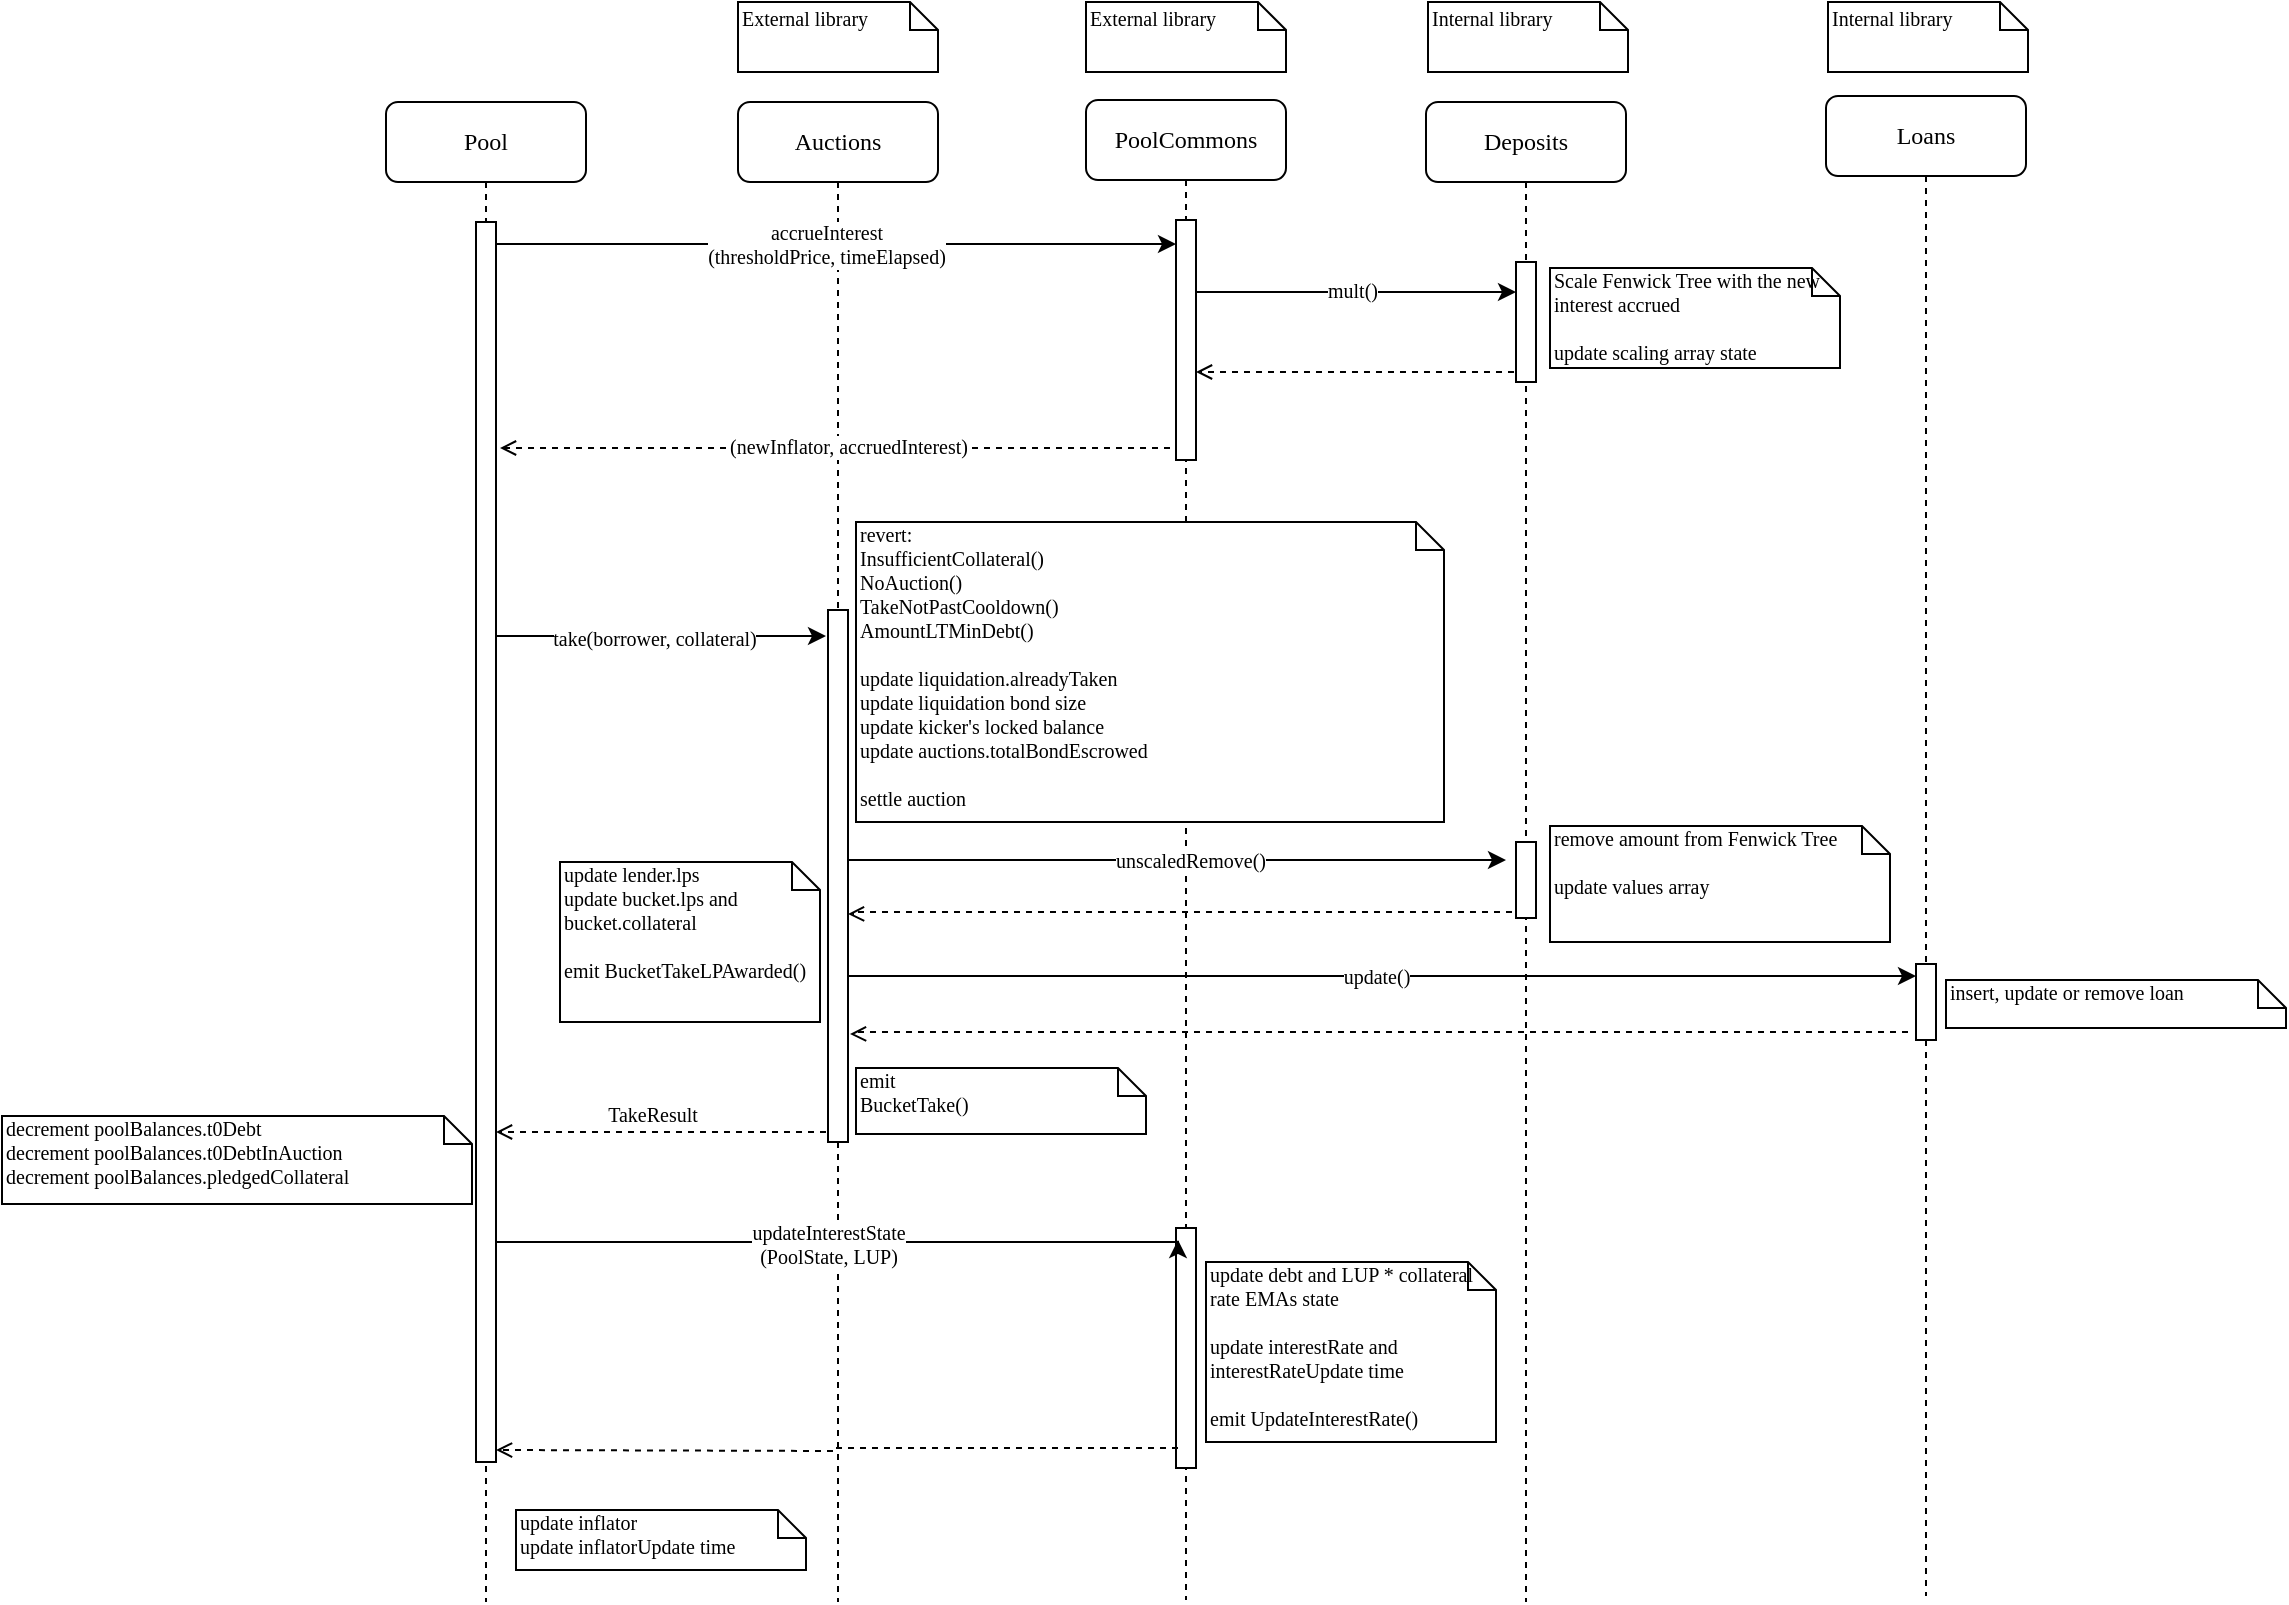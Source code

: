 <mxfile version="20.8.3" type="device"><diagram name="Page-1" id="13e1069c-82ec-6db2-03f1-153e76fe0fe0"><mxGraphModel dx="2534" dy="790" grid="1" gridSize="10" guides="1" tooltips="1" connect="1" arrows="1" fold="1" page="1" pageScale="1" pageWidth="1100" pageHeight="850" background="none" math="0" shadow="0"><root><mxCell id="0"/><mxCell id="1" parent="0"/><mxCell id="7baba1c4bc27f4b0-2" value="Auctions" style="shape=umlLifeline;perimeter=lifelinePerimeter;whiteSpace=wrap;html=1;container=1;collapsible=0;recursiveResize=0;outlineConnect=0;rounded=1;shadow=0;comic=0;labelBackgroundColor=none;strokeWidth=1;fontFamily=Verdana;fontSize=12;align=center;" parent="1" vertex="1"><mxGeometry x="276" y="80" width="100" height="750" as="geometry"/></mxCell><mxCell id="7baba1c4bc27f4b0-10" value="" style="html=1;points=[];perimeter=orthogonalPerimeter;rounded=0;shadow=0;comic=0;labelBackgroundColor=none;strokeWidth=1;fontFamily=Verdana;fontSize=12;align=center;" parent="7baba1c4bc27f4b0-2" vertex="1"><mxGeometry x="45" y="254" width="10" height="266" as="geometry"/></mxCell><mxCell id="OZIXumOx-P3Wxb6WJyRX-20" value="&lt;div&gt;update lender.lps&lt;/div&gt;&lt;div&gt;update bucket.lps and bucket.collateral&lt;br&gt;&lt;/div&gt;&lt;div&gt;&lt;br&gt;&lt;/div&gt;&lt;div&gt;emit BucketTakeLPAwarded()&lt;br&gt;&lt;/div&gt;" style="shape=note;whiteSpace=wrap;html=1;size=14;verticalAlign=top;align=left;spacingTop=-6;rounded=0;shadow=0;comic=0;labelBackgroundColor=none;strokeWidth=1;fontFamily=Verdana;fontSize=10;" vertex="1" parent="7baba1c4bc27f4b0-2"><mxGeometry x="-89" y="380" width="130" height="80" as="geometry"/></mxCell><mxCell id="7baba1c4bc27f4b0-3" value="PoolCommons" style="shape=umlLifeline;perimeter=lifelinePerimeter;whiteSpace=wrap;html=1;container=1;collapsible=0;recursiveResize=0;outlineConnect=0;rounded=1;shadow=0;comic=0;labelBackgroundColor=none;strokeWidth=1;fontFamily=Verdana;fontSize=12;align=center;" parent="1" vertex="1"><mxGeometry x="450" y="79" width="100" height="750" as="geometry"/></mxCell><mxCell id="4Fi33i3VNf01kXt7bkc9-4" value="" style="html=1;points=[];perimeter=orthogonalPerimeter;rounded=0;shadow=0;comic=0;labelBackgroundColor=none;strokeWidth=1;fontFamily=Verdana;fontSize=12;align=center;" parent="7baba1c4bc27f4b0-3" vertex="1"><mxGeometry x="45" y="60" width="10" height="120" as="geometry"/></mxCell><mxCell id="4Fi33i3VNf01kXt7bkc9-36" value="" style="html=1;points=[];perimeter=orthogonalPerimeter;rounded=0;shadow=0;comic=0;labelBackgroundColor=none;strokeWidth=1;fontFamily=Verdana;fontSize=12;align=center;" parent="7baba1c4bc27f4b0-3" vertex="1"><mxGeometry x="45" y="564" width="10" height="120" as="geometry"/></mxCell><mxCell id="7baba1c4bc27f4b0-4" value="&lt;font&gt;Deposits&lt;/font&gt;" style="shape=umlLifeline;perimeter=lifelinePerimeter;whiteSpace=wrap;html=1;container=1;collapsible=0;recursiveResize=0;outlineConnect=0;rounded=1;shadow=0;comic=0;labelBackgroundColor=none;strokeWidth=1;fontFamily=Verdana;fontSize=12;align=center;" parent="1" vertex="1"><mxGeometry x="620" y="80" width="100" height="750" as="geometry"/></mxCell><mxCell id="4Fi33i3VNf01kXt7bkc9-14" value="" style="html=1;points=[];perimeter=orthogonalPerimeter;rounded=0;shadow=0;comic=0;labelBackgroundColor=none;strokeWidth=1;fontFamily=Verdana;fontSize=12;align=center;" parent="7baba1c4bc27f4b0-4" vertex="1"><mxGeometry x="45" y="80" width="10" height="60" as="geometry"/></mxCell><mxCell id="OZIXumOx-P3Wxb6WJyRX-15" value="" style="html=1;points=[];perimeter=orthogonalPerimeter;rounded=0;shadow=0;comic=0;labelBackgroundColor=none;strokeWidth=1;fontFamily=Verdana;fontSize=12;align=center;" vertex="1" parent="7baba1c4bc27f4b0-4"><mxGeometry x="45" y="370" width="10" height="38" as="geometry"/></mxCell><mxCell id="7baba1c4bc27f4b0-8" value="Pool" style="shape=umlLifeline;perimeter=lifelinePerimeter;whiteSpace=wrap;html=1;container=1;collapsible=0;recursiveResize=0;outlineConnect=0;rounded=1;shadow=0;comic=0;labelBackgroundColor=none;strokeWidth=1;fontFamily=Verdana;fontSize=12;align=center;" parent="1" vertex="1"><mxGeometry x="100" y="80" width="100" height="750" as="geometry"/></mxCell><mxCell id="7baba1c4bc27f4b0-9" value="" style="html=1;points=[];perimeter=orthogonalPerimeter;rounded=0;shadow=0;comic=0;labelBackgroundColor=none;strokeWidth=1;fontFamily=Verdana;fontSize=12;align=center;" parent="7baba1c4bc27f4b0-8" vertex="1"><mxGeometry x="45" y="60" width="10" height="620" as="geometry"/></mxCell><mxCell id="7baba1c4bc27f4b0-41" value="&lt;font style=&quot;font-size: 10px;&quot; face=&quot;Tahoma&quot;&gt;External library&lt;br&gt;&lt;/font&gt;" style="shape=note;whiteSpace=wrap;html=1;size=14;verticalAlign=top;align=left;spacingTop=-6;rounded=0;shadow=0;comic=0;labelBackgroundColor=none;strokeWidth=1;fontFamily=Verdana;fontSize=12" parent="1" vertex="1"><mxGeometry x="276" y="30" width="100" height="35" as="geometry"/></mxCell><mxCell id="7baba1c4bc27f4b0-42" value="&lt;font style=&quot;font-size: 10px;&quot; face=&quot;Tahoma&quot;&gt;External library&lt;br&gt;&lt;/font&gt;" style="shape=note;whiteSpace=wrap;html=1;size=14;verticalAlign=top;align=left;spacingTop=-6;rounded=0;shadow=0;comic=0;labelBackgroundColor=none;strokeWidth=1;fontFamily=Verdana;fontSize=12" parent="1" vertex="1"><mxGeometry x="450" y="30" width="100" height="35" as="geometry"/></mxCell><mxCell id="7baba1c4bc27f4b0-43" value="&lt;font style=&quot;font-size: 10px;&quot; face=&quot;Tahoma&quot;&gt;Internal library&lt;br&gt;&lt;/font&gt;" style="shape=note;whiteSpace=wrap;html=1;size=14;verticalAlign=top;align=left;spacingTop=-6;rounded=0;shadow=0;comic=0;labelBackgroundColor=none;strokeWidth=1;fontFamily=Verdana;fontSize=12" parent="1" vertex="1"><mxGeometry x="621" y="30" width="100" height="35" as="geometry"/></mxCell><mxCell id="4Fi33i3VNf01kXt7bkc9-8" style="edgeStyle=orthogonalEdgeStyle;rounded=0;orthogonalLoop=1;jettySize=auto;html=1;fontFamily=Tahoma;fontSize=10;entryX=0;entryY=0.092;entryDx=0;entryDy=0;entryPerimeter=0;" parent="1" source="7baba1c4bc27f4b0-9" target="4Fi33i3VNf01kXt7bkc9-4" edge="1"><mxGeometry relative="1" as="geometry"><mxPoint x="490" y="150" as="targetPoint"/><Array as="points"><mxPoint x="210" y="151"/><mxPoint x="210" y="151"/></Array></mxGeometry></mxCell><mxCell id="4Fi33i3VNf01kXt7bkc9-11" value="&lt;div&gt;accrueInterest&lt;/div&gt;&lt;div&gt;(thresholdPrice, timeElapsed)&lt;/div&gt;" style="edgeLabel;html=1;align=center;verticalAlign=middle;resizable=0;points=[];fontSize=10;fontFamily=Tahoma;" parent="4Fi33i3VNf01kXt7bkc9-8" vertex="1" connectable="0"><mxGeometry x="-0.082" relative="1" as="geometry"><mxPoint x="8" as="offset"/></mxGeometry></mxCell><mxCell id="4Fi33i3VNf01kXt7bkc9-10" style="edgeStyle=orthogonalEdgeStyle;rounded=0;orthogonalLoop=1;jettySize=auto;html=1;fontFamily=Tahoma;fontSize=10;dashed=1;endArrow=open;endFill=0;" parent="1" edge="1"><mxGeometry relative="1" as="geometry"><mxPoint x="492" y="253" as="sourcePoint"/><mxPoint x="157" y="253" as="targetPoint"/><Array as="points"><mxPoint x="207" y="253"/><mxPoint x="207" y="253"/></Array></mxGeometry></mxCell><mxCell id="4Fi33i3VNf01kXt7bkc9-13" value="(newInflator, accruedInterest)" style="edgeLabel;html=1;align=center;verticalAlign=middle;resizable=0;points=[];fontSize=10;fontFamily=Tahoma;" parent="4Fi33i3VNf01kXt7bkc9-10" vertex="1" connectable="0"><mxGeometry x="0.128" y="-1" relative="1" as="geometry"><mxPoint x="28" as="offset"/></mxGeometry></mxCell><mxCell id="4Fi33i3VNf01kXt7bkc9-17" style="edgeStyle=orthogonalEdgeStyle;rounded=0;orthogonalLoop=1;jettySize=auto;html=1;fontFamily=Tahoma;fontSize=10;endArrow=classic;endFill=1;" parent="1" edge="1"><mxGeometry relative="1" as="geometry"><mxPoint x="505" y="175" as="sourcePoint"/><mxPoint x="665" y="175" as="targetPoint"/><Array as="points"><mxPoint x="550" y="175"/><mxPoint x="550" y="175"/></Array></mxGeometry></mxCell><mxCell id="4Fi33i3VNf01kXt7bkc9-18" value="mult()" style="edgeLabel;html=1;align=center;verticalAlign=middle;resizable=0;points=[];fontSize=10;fontFamily=Tahoma;" parent="4Fi33i3VNf01kXt7bkc9-17" vertex="1" connectable="0"><mxGeometry x="-0.125" y="-3" relative="1" as="geometry"><mxPoint x="8" y="-4" as="offset"/></mxGeometry></mxCell><mxCell id="4Fi33i3VNf01kXt7bkc9-20" value="&lt;div&gt;Scale Fenwick Tree with the new interest accrued&lt;/div&gt;&lt;div&gt;&lt;br&gt;&lt;/div&gt;&lt;div&gt;update scaling array state&lt;br&gt;&lt;/div&gt;" style="shape=note;whiteSpace=wrap;html=1;size=14;verticalAlign=top;align=left;spacingTop=-6;rounded=0;shadow=0;comic=0;labelBackgroundColor=none;strokeWidth=1;fontFamily=Verdana;fontSize=10;" parent="1" vertex="1"><mxGeometry x="682" y="163" width="145" height="50" as="geometry"/></mxCell><mxCell id="4Fi33i3VNf01kXt7bkc9-22" style="edgeStyle=orthogonalEdgeStyle;rounded=0;orthogonalLoop=1;jettySize=auto;html=1;fontFamily=Verdana;fontSize=10;endArrow=open;endFill=0;exitX=-0.1;exitY=0.917;exitDx=0;exitDy=0;exitPerimeter=0;dashed=1;" parent="1" source="4Fi33i3VNf01kXt7bkc9-14" target="4Fi33i3VNf01kXt7bkc9-4" edge="1"><mxGeometry relative="1" as="geometry"><mxPoint x="510" y="215" as="targetPoint"/><Array as="points"><mxPoint x="540" y="215"/><mxPoint x="540" y="215"/></Array></mxGeometry></mxCell><mxCell id="4Fi33i3VNf01kXt7bkc9-23" style="edgeStyle=orthogonalEdgeStyle;rounded=0;orthogonalLoop=1;jettySize=auto;html=1;fontFamily=Verdana;fontSize=10;endArrow=classic;endFill=1;" parent="1" edge="1"><mxGeometry relative="1" as="geometry"><mxPoint x="320" y="347" as="targetPoint"/><Array as="points"><mxPoint x="190" y="347"/><mxPoint x="190" y="347"/></Array><mxPoint x="155" y="347" as="sourcePoint"/></mxGeometry></mxCell><mxCell id="4Fi33i3VNf01kXt7bkc9-24" value="take(borrower, collateral)" style="edgeLabel;html=1;align=center;verticalAlign=middle;resizable=0;points=[];fontSize=10;fontFamily=Verdana;" parent="4Fi33i3VNf01kXt7bkc9-23" vertex="1" connectable="0"><mxGeometry x="-0.151" y="-2" relative="1" as="geometry"><mxPoint x="9" y="-1" as="offset"/></mxGeometry></mxCell><mxCell id="4Fi33i3VNf01kXt7bkc9-34" value="decrement poolBalances.t0Debt&lt;br&gt;decrement poolBalances.t0DebtInAuction&lt;br&gt;decrement poolBalances.pledgedCollateral" style="shape=note;whiteSpace=wrap;html=1;size=14;verticalAlign=top;align=left;spacingTop=-6;rounded=0;shadow=0;comic=0;labelBackgroundColor=none;strokeWidth=1;fontFamily=Verdana;fontSize=10;" parent="1" vertex="1"><mxGeometry x="-92" y="587" width="235" height="44" as="geometry"/></mxCell><mxCell id="4Fi33i3VNf01kXt7bkc9-35" style="edgeStyle=orthogonalEdgeStyle;rounded=0;orthogonalLoop=1;jettySize=auto;html=1;dashed=1;fontFamily=Verdana;fontSize=10;endArrow=open;endFill=0;" parent="1" edge="1"><mxGeometry relative="1" as="geometry"><mxPoint x="320" y="595" as="sourcePoint"/><mxPoint x="155" y="595" as="targetPoint"/></mxGeometry></mxCell><mxCell id="4Fi33i3VNf01kXt7bkc9-37" style="edgeStyle=orthogonalEdgeStyle;rounded=0;orthogonalLoop=1;jettySize=auto;html=1;entryX=0.1;entryY=0.05;entryDx=0;entryDy=0;entryPerimeter=0;fontFamily=Verdana;fontSize=10;endArrow=classic;endFill=1;" parent="1" target="4Fi33i3VNf01kXt7bkc9-36" edge="1"><mxGeometry relative="1" as="geometry"><mxPoint x="155" y="650" as="sourcePoint"/><Array as="points"><mxPoint x="240" y="650"/><mxPoint x="240" y="650"/></Array></mxGeometry></mxCell><mxCell id="4Fi33i3VNf01kXt7bkc9-39" value="&lt;div&gt;updateInterestState&lt;/div&gt;&lt;div&gt;(PoolState, LUP)&lt;br&gt;&lt;/div&gt;" style="edgeLabel;html=1;align=center;verticalAlign=middle;resizable=0;points=[];fontSize=10;fontFamily=Verdana;" parent="4Fi33i3VNf01kXt7bkc9-37" vertex="1" connectable="0"><mxGeometry x="0.396" y="-1" relative="1" as="geometry"><mxPoint x="-73" as="offset"/></mxGeometry></mxCell><mxCell id="4Fi33i3VNf01kXt7bkc9-38" style="edgeStyle=orthogonalEdgeStyle;rounded=0;orthogonalLoop=1;jettySize=auto;html=1;dashed=1;fontFamily=Verdana;fontSize=10;endArrow=open;endFill=0;exitX=0.1;exitY=0.917;exitDx=0;exitDy=0;exitPerimeter=0;" parent="1" source="4Fi33i3VNf01kXt7bkc9-36" edge="1"><mxGeometry relative="1" as="geometry"><mxPoint x="490" y="754" as="sourcePoint"/><mxPoint x="155" y="754" as="targetPoint"/><Array as="points"/></mxGeometry></mxCell><mxCell id="4Fi33i3VNf01kXt7bkc9-40" value="&lt;div&gt;update debt and LUP * collateral rate EMAs state&lt;/div&gt;&lt;div&gt;&lt;br&gt;&lt;/div&gt;&lt;div&gt;update interestRate and interestRateUpdate time&lt;br&gt;&lt;/div&gt;&lt;div&gt;&lt;br&gt;&lt;/div&gt;&lt;div&gt;emit UpdateInterestRate()&lt;br&gt;&lt;/div&gt;" style="shape=note;whiteSpace=wrap;html=1;size=14;verticalAlign=top;align=left;spacingTop=-6;rounded=0;shadow=0;comic=0;labelBackgroundColor=none;strokeWidth=1;fontFamily=Verdana;fontSize=10;" parent="1" vertex="1"><mxGeometry x="510" y="660" width="145" height="90" as="geometry"/></mxCell><mxCell id="4Fi33i3VNf01kXt7bkc9-41" value="&lt;div&gt;update inflator&lt;/div&gt;&lt;div&gt;update inflatorUpdate time&lt;br&gt;&lt;/div&gt;" style="shape=note;whiteSpace=wrap;html=1;size=14;verticalAlign=top;align=left;spacingTop=-6;rounded=0;shadow=0;comic=0;labelBackgroundColor=none;strokeWidth=1;fontFamily=Verdana;fontSize=10;" parent="1" vertex="1"><mxGeometry x="165" y="784" width="145" height="30" as="geometry"/></mxCell><mxCell id="4Fi33i3VNf01kXt7bkc9-49" value="Loans" style="shape=umlLifeline;perimeter=lifelinePerimeter;whiteSpace=wrap;html=1;container=1;collapsible=0;recursiveResize=0;outlineConnect=0;rounded=1;shadow=0;comic=0;labelBackgroundColor=none;strokeWidth=1;fontFamily=Verdana;fontSize=12;align=center;" parent="1" vertex="1"><mxGeometry x="820" y="77" width="100" height="750" as="geometry"/></mxCell><mxCell id="4Fi33i3VNf01kXt7bkc9-51" value="" style="html=1;points=[];perimeter=orthogonalPerimeter;rounded=0;shadow=0;comic=0;labelBackgroundColor=none;strokeWidth=1;fontFamily=Verdana;fontSize=12;align=center;" parent="4Fi33i3VNf01kXt7bkc9-49" vertex="1"><mxGeometry x="45" y="434" width="10" height="38" as="geometry"/></mxCell><mxCell id="4Fi33i3VNf01kXt7bkc9-52" value="&lt;font style=&quot;font-size: 10px;&quot; face=&quot;Tahoma&quot;&gt;Internal library&lt;br&gt;&lt;/font&gt;" style="shape=note;whiteSpace=wrap;html=1;size=14;verticalAlign=top;align=left;spacingTop=-6;rounded=0;shadow=0;comic=0;labelBackgroundColor=none;strokeWidth=1;fontFamily=Verdana;fontSize=12" parent="1" vertex="1"><mxGeometry x="821" y="30" width="100" height="35" as="geometry"/></mxCell><mxCell id="4Fi33i3VNf01kXt7bkc9-54" style="edgeStyle=orthogonalEdgeStyle;rounded=0;orthogonalLoop=1;jettySize=auto;html=1;fontFamily=Verdana;fontSize=10;endArrow=open;endFill=0;exitX=-0.1;exitY=0.917;exitDx=0;exitDy=0;exitPerimeter=0;dashed=1;entryX=0.9;entryY=0.651;entryDx=0;entryDy=0;entryPerimeter=0;" parent="1" edge="1"><mxGeometry relative="1" as="geometry"><mxPoint x="861" y="545.02" as="sourcePoint"/><mxPoint x="332" y="546.033" as="targetPoint"/><Array as="points"><mxPoint x="336" y="546"/></Array></mxGeometry></mxCell><mxCell id="4Fi33i3VNf01kXt7bkc9-55" value="insert, update or remove loan" style="shape=note;whiteSpace=wrap;html=1;size=14;verticalAlign=top;align=left;spacingTop=-6;rounded=0;shadow=0;comic=0;labelBackgroundColor=none;strokeWidth=1;fontFamily=Verdana;fontSize=10;" parent="1" vertex="1"><mxGeometry x="880" y="519" width="170" height="24" as="geometry"/></mxCell><mxCell id="OZIXumOx-P3Wxb6WJyRX-2" value="TakeResult" style="edgeLabel;html=1;align=center;verticalAlign=middle;resizable=0;points=[];fontSize=10;fontFamily=Verdana;" vertex="1" connectable="0" parent="1"><mxGeometry x="237.5" y="590" as="geometry"><mxPoint x="-5" y="-4" as="offset"/></mxGeometry></mxCell><mxCell id="OZIXumOx-P3Wxb6WJyRX-3" value="&lt;div&gt;revert:&lt;/div&gt;InsufficientCollateral()&lt;br&gt;NoAuction()&lt;br&gt;TakeNotPastCooldown()&lt;br&gt;AmountLTMinDebt()&lt;div&gt;&lt;br&gt;&lt;/div&gt;update liquidation.alreadyTaken&lt;br&gt;update liquidation bond size&lt;br&gt;update kicker's locked balance&lt;br&gt;&lt;div&gt;update auctions.totalBondEscrowed&lt;/div&gt;&lt;div&gt;&lt;br&gt;&lt;/div&gt;&lt;div&gt;settle auction&lt;br&gt;&lt;/div&gt;" style="shape=note;whiteSpace=wrap;html=1;size=14;verticalAlign=top;align=left;spacingTop=-6;rounded=0;shadow=0;comic=0;labelBackgroundColor=none;strokeWidth=1;fontFamily=Verdana;fontSize=10;" vertex="1" parent="1"><mxGeometry x="335" y="290" width="294" height="150" as="geometry"/></mxCell><mxCell id="OZIXumOx-P3Wxb6WJyRX-4" style="edgeStyle=orthogonalEdgeStyle;rounded=0;orthogonalLoop=1;jettySize=auto;html=1;entryX=0;entryY=0.158;entryDx=0;entryDy=0;entryPerimeter=0;fontFamily=Tahoma;fontSize=12;fontColor=#666666;endArrow=classic;endFill=1;" edge="1" parent="1"><mxGeometry relative="1" as="geometry"><mxPoint x="331" y="517" as="sourcePoint"/><mxPoint x="865" y="517.004" as="targetPoint"/><Array as="points"><mxPoint x="470" y="517"/><mxPoint x="470" y="517"/></Array></mxGeometry></mxCell><mxCell id="OZIXumOx-P3Wxb6WJyRX-6" value="update()" style="edgeLabel;html=1;align=center;verticalAlign=middle;resizable=0;points=[];fontSize=10;fontFamily=Tahoma;" vertex="1" connectable="0" parent="1"><mxGeometry x="593" y="314" as="geometry"><mxPoint x="2" y="203" as="offset"/></mxGeometry></mxCell><mxCell id="OZIXumOx-P3Wxb6WJyRX-14" value="&lt;div&gt;emit&lt;/div&gt;&lt;div&gt;BucketTake()&lt;br&gt;&lt;/div&gt;" style="shape=note;whiteSpace=wrap;html=1;size=14;verticalAlign=top;align=left;spacingTop=-6;rounded=0;shadow=0;comic=0;labelBackgroundColor=none;strokeWidth=1;fontFamily=Verdana;fontSize=10;" vertex="1" parent="1"><mxGeometry x="335" y="563" width="145" height="33" as="geometry"/></mxCell><mxCell id="OZIXumOx-P3Wxb6WJyRX-16" style="edgeStyle=orthogonalEdgeStyle;rounded=0;orthogonalLoop=1;jettySize=auto;html=1;fontFamily=Tahoma;fontSize=12;fontColor=#666666;endArrow=classic;endFill=1;" edge="1" parent="1"><mxGeometry relative="1" as="geometry"><mxPoint x="331" y="459" as="sourcePoint"/><mxPoint x="660" y="459" as="targetPoint"/><Array as="points"><mxPoint x="470" y="459"/><mxPoint x="470" y="459"/></Array></mxGeometry></mxCell><mxCell id="OZIXumOx-P3Wxb6WJyRX-17" value="unscaledRemove()" style="edgeLabel;html=1;align=center;verticalAlign=middle;resizable=0;points=[];fontSize=10;fontFamily=Tahoma;" vertex="1" connectable="0" parent="1"><mxGeometry x="500" y="256" as="geometry"><mxPoint x="2" y="203" as="offset"/></mxGeometry></mxCell><mxCell id="OZIXumOx-P3Wxb6WJyRX-18" style="edgeStyle=orthogonalEdgeStyle;rounded=0;orthogonalLoop=1;jettySize=auto;html=1;fontFamily=Verdana;fontSize=10;endArrow=open;endFill=0;exitX=-0.2;exitY=0.921;exitDx=0;exitDy=0;exitPerimeter=0;dashed=1;entryX=0.9;entryY=0.651;entryDx=0;entryDy=0;entryPerimeter=0;" edge="1" parent="1" source="OZIXumOx-P3Wxb6WJyRX-15"><mxGeometry relative="1" as="geometry"><mxPoint x="860" y="485.02" as="sourcePoint"/><mxPoint x="331" y="486.033" as="targetPoint"/><Array as="points"><mxPoint x="335" y="485"/><mxPoint x="335" y="486"/></Array></mxGeometry></mxCell><mxCell id="OZIXumOx-P3Wxb6WJyRX-19" value="&lt;div&gt;remove amount from Fenwick Tree&lt;/div&gt;&lt;div&gt;&lt;br&gt;&lt;/div&gt;&lt;div&gt;update values array&lt;br&gt;&lt;/div&gt;" style="shape=note;whiteSpace=wrap;html=1;size=14;verticalAlign=top;align=left;spacingTop=-6;rounded=0;shadow=0;comic=0;labelBackgroundColor=none;strokeWidth=1;fontFamily=Verdana;fontSize=10;" vertex="1" parent="1"><mxGeometry x="682" y="442" width="170" height="58" as="geometry"/></mxCell></root></mxGraphModel></diagram></mxfile>